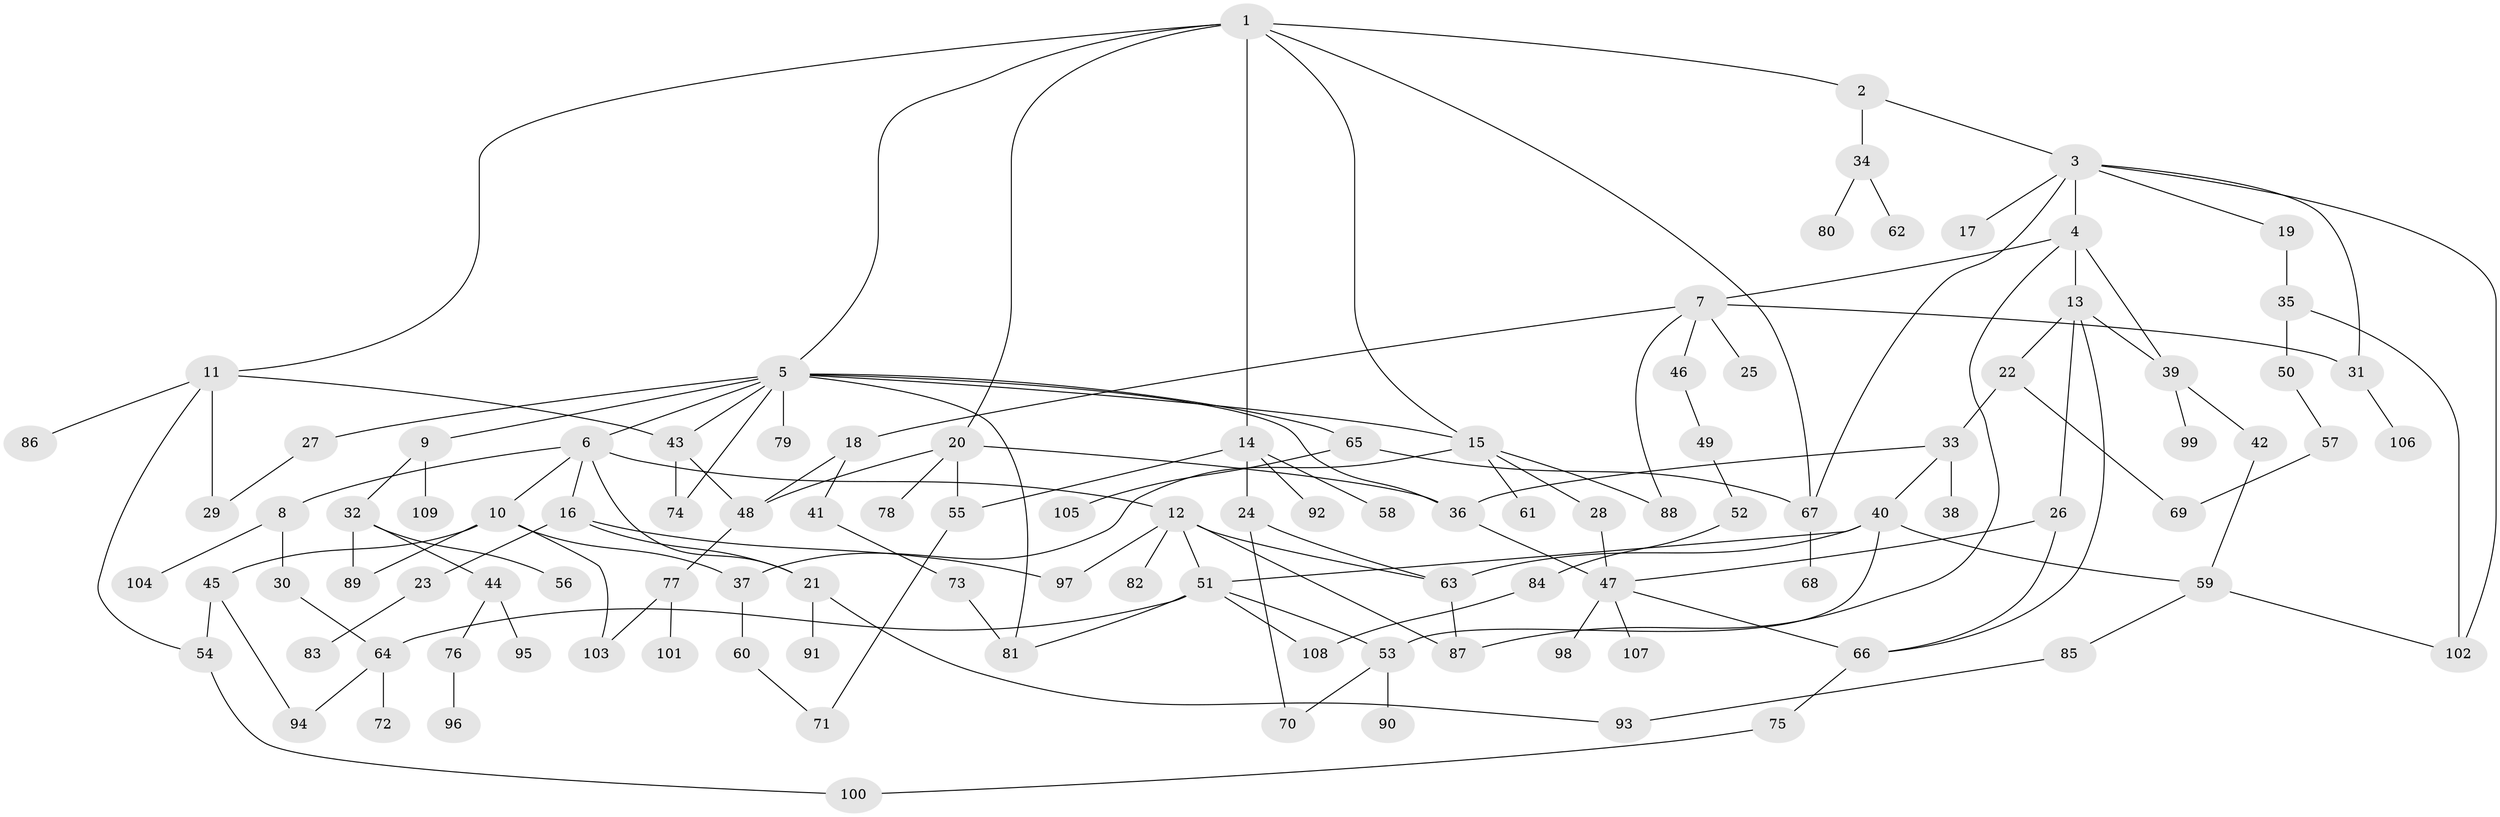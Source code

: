 // coarse degree distribution, {7: 0.012987012987012988, 3: 0.2987012987012987, 6: 0.05194805194805195, 5: 0.12987012987012986, 9: 0.012987012987012988, 2: 0.23376623376623376, 4: 0.09090909090909091, 1: 0.16883116883116883}
// Generated by graph-tools (version 1.1) at 2025/48/03/04/25 22:48:54]
// undirected, 109 vertices, 151 edges
graph export_dot {
  node [color=gray90,style=filled];
  1;
  2;
  3;
  4;
  5;
  6;
  7;
  8;
  9;
  10;
  11;
  12;
  13;
  14;
  15;
  16;
  17;
  18;
  19;
  20;
  21;
  22;
  23;
  24;
  25;
  26;
  27;
  28;
  29;
  30;
  31;
  32;
  33;
  34;
  35;
  36;
  37;
  38;
  39;
  40;
  41;
  42;
  43;
  44;
  45;
  46;
  47;
  48;
  49;
  50;
  51;
  52;
  53;
  54;
  55;
  56;
  57;
  58;
  59;
  60;
  61;
  62;
  63;
  64;
  65;
  66;
  67;
  68;
  69;
  70;
  71;
  72;
  73;
  74;
  75;
  76;
  77;
  78;
  79;
  80;
  81;
  82;
  83;
  84;
  85;
  86;
  87;
  88;
  89;
  90;
  91;
  92;
  93;
  94;
  95;
  96;
  97;
  98;
  99;
  100;
  101;
  102;
  103;
  104;
  105;
  106;
  107;
  108;
  109;
  1 -- 2;
  1 -- 5;
  1 -- 11;
  1 -- 14;
  1 -- 20;
  1 -- 67;
  1 -- 15;
  2 -- 3;
  2 -- 34;
  3 -- 4;
  3 -- 17;
  3 -- 19;
  3 -- 31;
  3 -- 67;
  3 -- 102;
  4 -- 7;
  4 -- 13;
  4 -- 87;
  4 -- 39;
  5 -- 6;
  5 -- 9;
  5 -- 15;
  5 -- 27;
  5 -- 36;
  5 -- 43;
  5 -- 65;
  5 -- 79;
  5 -- 74;
  5 -- 81;
  6 -- 8;
  6 -- 10;
  6 -- 12;
  6 -- 16;
  6 -- 21;
  7 -- 18;
  7 -- 25;
  7 -- 46;
  7 -- 88;
  7 -- 31;
  8 -- 30;
  8 -- 104;
  9 -- 32;
  9 -- 109;
  10 -- 37;
  10 -- 45;
  10 -- 103;
  10 -- 89;
  11 -- 54;
  11 -- 86;
  11 -- 43;
  11 -- 29;
  12 -- 82;
  12 -- 97;
  12 -- 51;
  12 -- 63;
  12 -- 87;
  13 -- 22;
  13 -- 26;
  13 -- 39;
  13 -- 66;
  14 -- 24;
  14 -- 55;
  14 -- 58;
  14 -- 92;
  15 -- 28;
  15 -- 61;
  15 -- 37;
  15 -- 88;
  16 -- 23;
  16 -- 97;
  16 -- 21;
  18 -- 41;
  18 -- 48;
  19 -- 35;
  20 -- 78;
  20 -- 55;
  20 -- 48;
  20 -- 36;
  21 -- 91;
  21 -- 93;
  22 -- 33;
  22 -- 69;
  23 -- 83;
  24 -- 63;
  24 -- 70;
  26 -- 47;
  26 -- 66;
  27 -- 29;
  28 -- 47;
  30 -- 64;
  31 -- 106;
  32 -- 44;
  32 -- 56;
  32 -- 89;
  33 -- 38;
  33 -- 40;
  33 -- 36;
  34 -- 62;
  34 -- 80;
  35 -- 50;
  35 -- 102;
  36 -- 47;
  37 -- 60;
  39 -- 42;
  39 -- 99;
  40 -- 51;
  40 -- 59;
  40 -- 53;
  40 -- 63;
  41 -- 73;
  42 -- 59;
  43 -- 48;
  43 -- 74;
  44 -- 76;
  44 -- 95;
  45 -- 94;
  45 -- 54;
  46 -- 49;
  47 -- 98;
  47 -- 107;
  47 -- 66;
  48 -- 77;
  49 -- 52;
  50 -- 57;
  51 -- 53;
  51 -- 81;
  51 -- 64;
  51 -- 108;
  52 -- 84;
  53 -- 70;
  53 -- 90;
  54 -- 100;
  55 -- 71;
  57 -- 69;
  59 -- 85;
  59 -- 102;
  60 -- 71;
  63 -- 87;
  64 -- 72;
  64 -- 94;
  65 -- 105;
  65 -- 67;
  66 -- 75;
  67 -- 68;
  73 -- 81;
  75 -- 100;
  76 -- 96;
  77 -- 101;
  77 -- 103;
  84 -- 108;
  85 -- 93;
}
